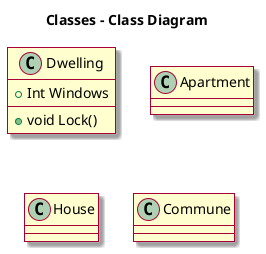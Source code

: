 @startuml Classes - Class Diagram

skin rose

title Classes - Class Diagram


class Dwelling {
  +Int Windows
  +void Lock()
}

class Apartment
class House
class Commune

@enduml